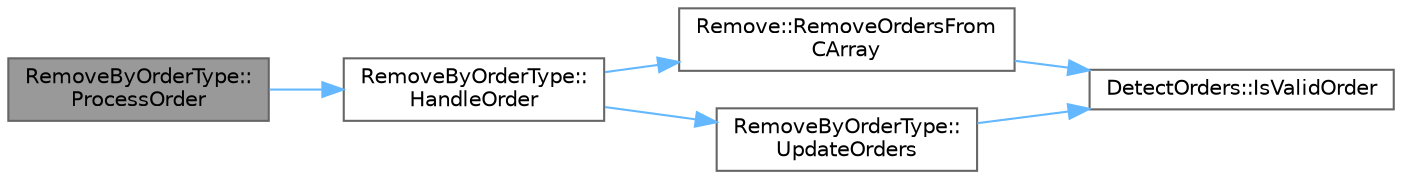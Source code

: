 digraph "RemoveByOrderType::ProcessOrder"
{
 // LATEX_PDF_SIZE
  bgcolor="transparent";
  edge [fontname=Helvetica,fontsize=10,labelfontname=Helvetica,labelfontsize=10];
  node [fontname=Helvetica,fontsize=10,shape=box,height=0.2,width=0.4];
  rankdir="LR";
  Node1 [id="Node000001",label="RemoveByOrderType::\lProcessOrder",height=0.2,width=0.4,color="gray40", fillcolor="grey60", style="filled", fontcolor="black",tooltip="Processes an order based on its ticket and mode."];
  Node1 -> Node2 [id="edge1_Node000001_Node000002",color="steelblue1",style="solid",tooltip=" "];
  Node2 [id="Node000002",label="RemoveByOrderType::\lHandleOrder",height=0.2,width=0.4,color="grey40", fillcolor="white", style="filled",URL="$class_remove_by_order_type.html#a4235bb3c003ac38844707198bd7b97b0",tooltip="Handles the removal of orders based on the specified type."];
  Node2 -> Node3 [id="edge2_Node000002_Node000003",color="steelblue1",style="solid",tooltip=" "];
  Node3 [id="Node000003",label="Remove::RemoveOrdersFrom\lCArray",height=0.2,width=0.4,color="grey40", fillcolor="white", style="filled",URL="$class_remove.html#a33ef26df24e4c75ae76753c6e64c011c",tooltip="Removes orders from an array of order tickets."];
  Node3 -> Node4 [id="edge3_Node000003_Node000004",color="steelblue1",style="solid",tooltip=" "];
  Node4 [id="Node000004",label="DetectOrders::IsValidOrder",height=0.2,width=0.4,color="grey40", fillcolor="white", style="filled",URL="$class_detect_orders.html#a39a3424d89b2ac42c217b911d6d3e23f",tooltip="Checks if an order is valid."];
  Node2 -> Node5 [id="edge4_Node000002_Node000005",color="steelblue1",style="solid",tooltip=" "];
  Node5 [id="Node000005",label="RemoveByOrderType::\lUpdateOrders",height=0.2,width=0.4,color="grey40", fillcolor="white", style="filled",URL="$class_remove_by_order_type.html#a098504ffc4ab8531e2bacfd831e4b69a",tooltip="Updates the order arrays based on their types."];
  Node5 -> Node4 [id="edge5_Node000005_Node000004",color="steelblue1",style="solid",tooltip=" "];
}
